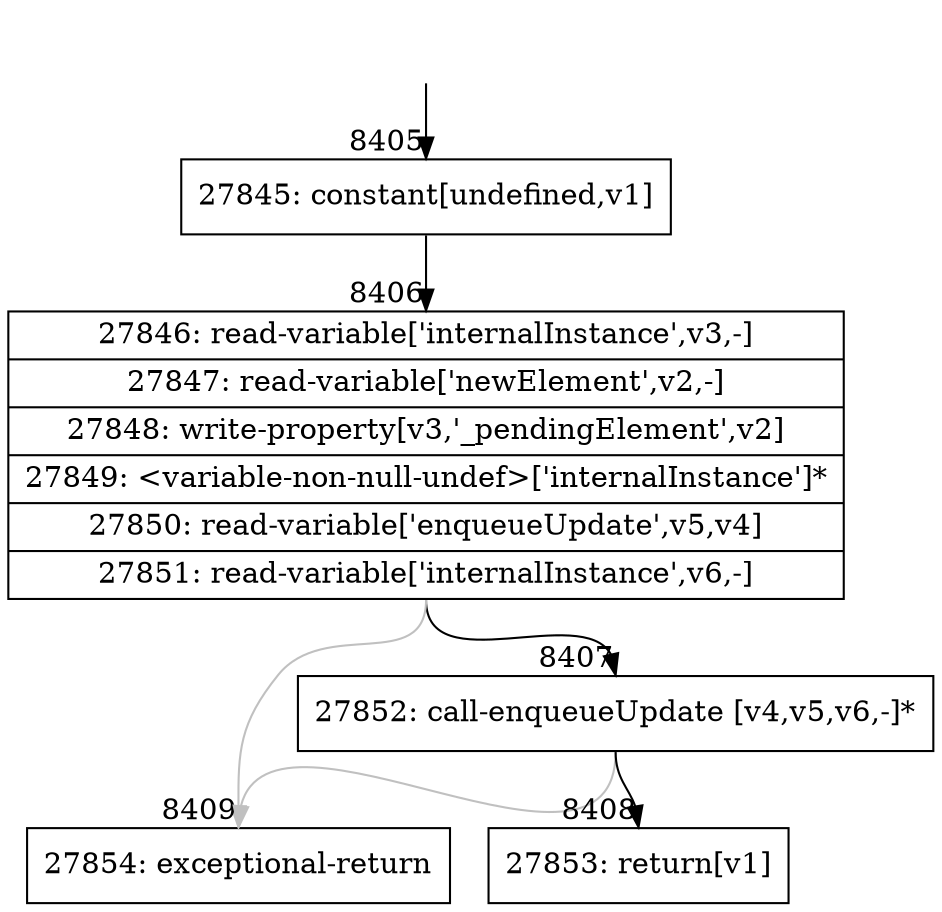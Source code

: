 digraph {
rankdir="TD"
BB_entry617[shape=none,label=""];
BB_entry617 -> BB8405 [tailport=s, headport=n, headlabel="    8405"]
BB8405 [shape=record label="{27845: constant[undefined,v1]}" ] 
BB8405 -> BB8406 [tailport=s, headport=n, headlabel="      8406"]
BB8406 [shape=record label="{27846: read-variable['internalInstance',v3,-]|27847: read-variable['newElement',v2,-]|27848: write-property[v3,'_pendingElement',v2]|27849: \<variable-non-null-undef\>['internalInstance']*|27850: read-variable['enqueueUpdate',v5,v4]|27851: read-variable['internalInstance',v6,-]}" ] 
BB8406 -> BB8407 [tailport=s, headport=n, headlabel="      8407"]
BB8406 -> BB8409 [tailport=s, headport=n, color=gray, headlabel="      8409"]
BB8407 [shape=record label="{27852: call-enqueueUpdate [v4,v5,v6,-]*}" ] 
BB8407 -> BB8408 [tailport=s, headport=n, headlabel="      8408"]
BB8407 -> BB8409 [tailport=s, headport=n, color=gray]
BB8408 [shape=record label="{27853: return[v1]}" ] 
BB8409 [shape=record label="{27854: exceptional-return}" ] 
//#$~ 14761
}
